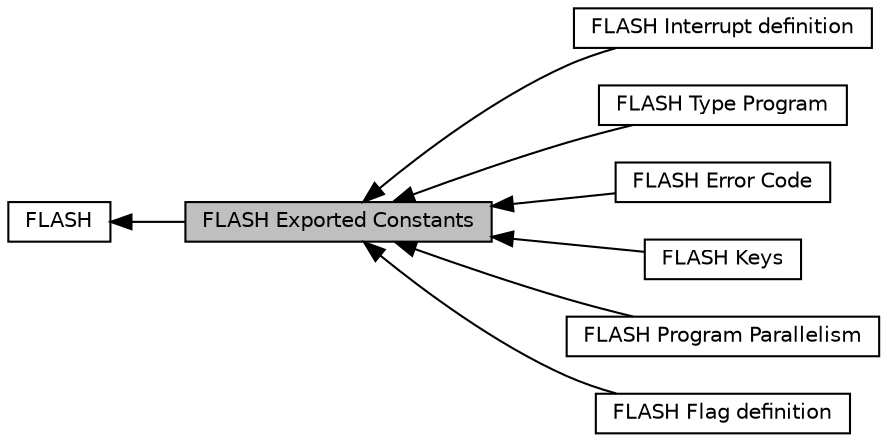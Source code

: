 digraph "FLASH Exported Constants"
{
  edge [fontname="Helvetica",fontsize="10",labelfontname="Helvetica",labelfontsize="10"];
  node [fontname="Helvetica",fontsize="10",shape=box];
  rankdir=LR;
  Node6 [label="FLASH Interrupt definition",height=0.2,width=0.4,color="black", fillcolor="white", style="filled",URL="$group___f_l_a_s_h___interrupt__definition.html",tooltip="FLASH Interrupt definition."];
  Node4 [label="FLASH Type Program",height=0.2,width=0.4,color="black", fillcolor="white", style="filled",URL="$group___f_l_a_s_h___type___program.html",tooltip=" "];
  Node3 [label="FLASH Error Code",height=0.2,width=0.4,color="black", fillcolor="white", style="filled",URL="$group___f_l_a_s_h___error___code.html",tooltip="FLASH Error Code."];
  Node8 [label="FLASH Keys",height=0.2,width=0.4,color="black", fillcolor="white", style="filled",URL="$group___f_l_a_s_h___keys.html",tooltip=" "];
  Node7 [label="FLASH Program Parallelism",height=0.2,width=0.4,color="black", fillcolor="white", style="filled",URL="$group___f_l_a_s_h___program___parallelism.html",tooltip=" "];
  Node1 [label="FLASH Exported Constants",height=0.2,width=0.4,color="black", fillcolor="grey75", style="filled", fontcolor="black",tooltip=" "];
  Node5 [label="FLASH Flag definition",height=0.2,width=0.4,color="black", fillcolor="white", style="filled",URL="$group___f_l_a_s_h___flag__definition.html",tooltip="Flag definition."];
  Node2 [label="FLASH",height=0.2,width=0.4,color="black", fillcolor="white", style="filled",URL="$group___f_l_a_s_h.html",tooltip="FLASH HAL module driver."];
  Node2->Node1 [shape=plaintext, dir="back", style="solid"];
  Node1->Node3 [shape=plaintext, dir="back", style="solid"];
  Node1->Node4 [shape=plaintext, dir="back", style="solid"];
  Node1->Node5 [shape=plaintext, dir="back", style="solid"];
  Node1->Node6 [shape=plaintext, dir="back", style="solid"];
  Node1->Node7 [shape=plaintext, dir="back", style="solid"];
  Node1->Node8 [shape=plaintext, dir="back", style="solid"];
}
